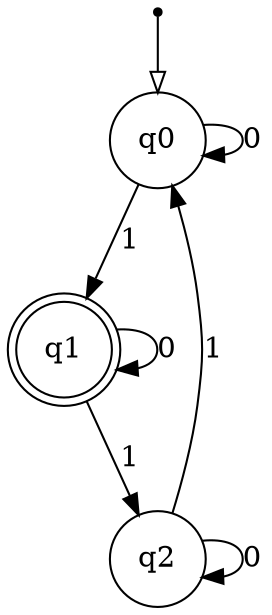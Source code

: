 digraph {
  node [shape=point]; __start;
  node [shape = circle]; q0;
  node [shape = doublecircle]; q1;
  node [shape = circle]; q2;

  __start -> q0 [arrowhead = empty];
  q0 -> q0 [label = "0"];
  q0 -> q1 [label = "1"];
  q1 -> q1 [label = "0"];
  q1 -> q2 [label = "1"];
  q2 -> q2 [label = "0"];
  q2 -> q0 [label = "1"];
}